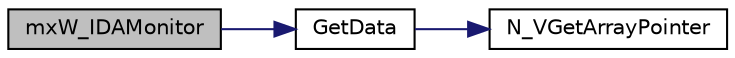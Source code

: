 digraph "mxW_IDAMonitor"
{
  edge [fontname="Helvetica",fontsize="10",labelfontname="Helvetica",labelfontsize="10"];
  node [fontname="Helvetica",fontsize="10",shape=record];
  rankdir="LR";
  Node56 [label="mxW_IDAMonitor",height=0.2,width=0.4,color="black", fillcolor="grey75", style="filled", fontcolor="black"];
  Node56 -> Node57 [color="midnightblue",fontsize="10",style="solid",fontname="Helvetica"];
  Node57 [label="GetData",height=0.2,width=0.4,color="black", fillcolor="white", style="filled",URL="$d4/d90/nvm_8h.html#af756fcc5f3f7dd5cc4476f785a758d03"];
  Node57 -> Node58 [color="midnightblue",fontsize="10",style="solid",fontname="Helvetica"];
  Node58 [label="N_VGetArrayPointer",height=0.2,width=0.4,color="black", fillcolor="white", style="filled",URL="$df/dc8/3rd_party_2sundials_2build_2include_2sundials_2sundials__nvector_8h.html#ab14cd7d630355c66928718a744da72d6"];
}
